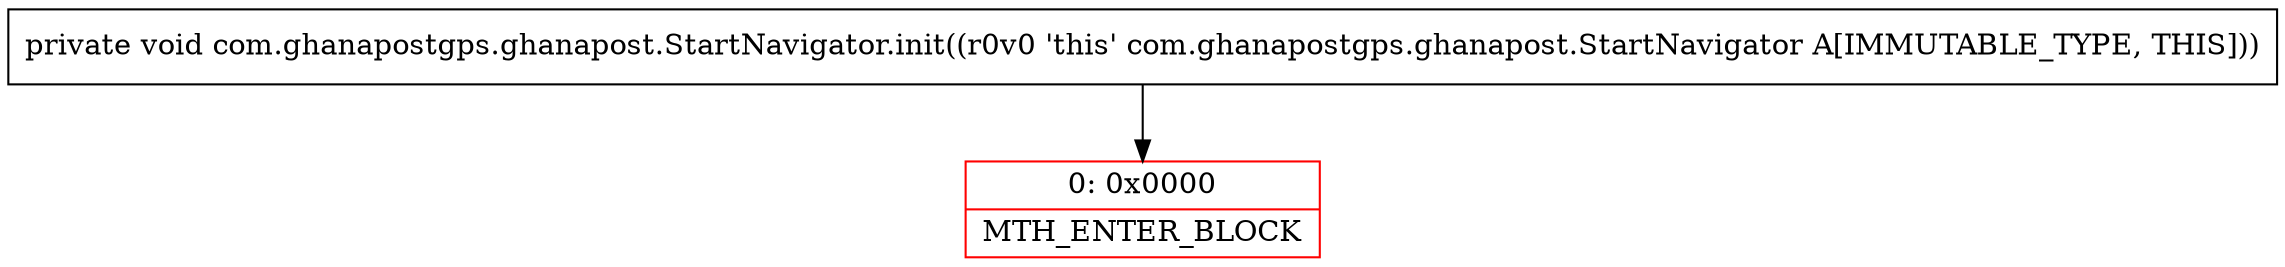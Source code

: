 digraph "CFG forcom.ghanapostgps.ghanapost.StartNavigator.init()V" {
subgraph cluster_Region_806715083 {
label = "R(0)";
node [shape=record,color=blue];
}
Node_0 [shape=record,color=red,label="{0\:\ 0x0000|MTH_ENTER_BLOCK\l}"];
MethodNode[shape=record,label="{private void com.ghanapostgps.ghanapost.StartNavigator.init((r0v0 'this' com.ghanapostgps.ghanapost.StartNavigator A[IMMUTABLE_TYPE, THIS])) }"];
MethodNode -> Node_0;
}

